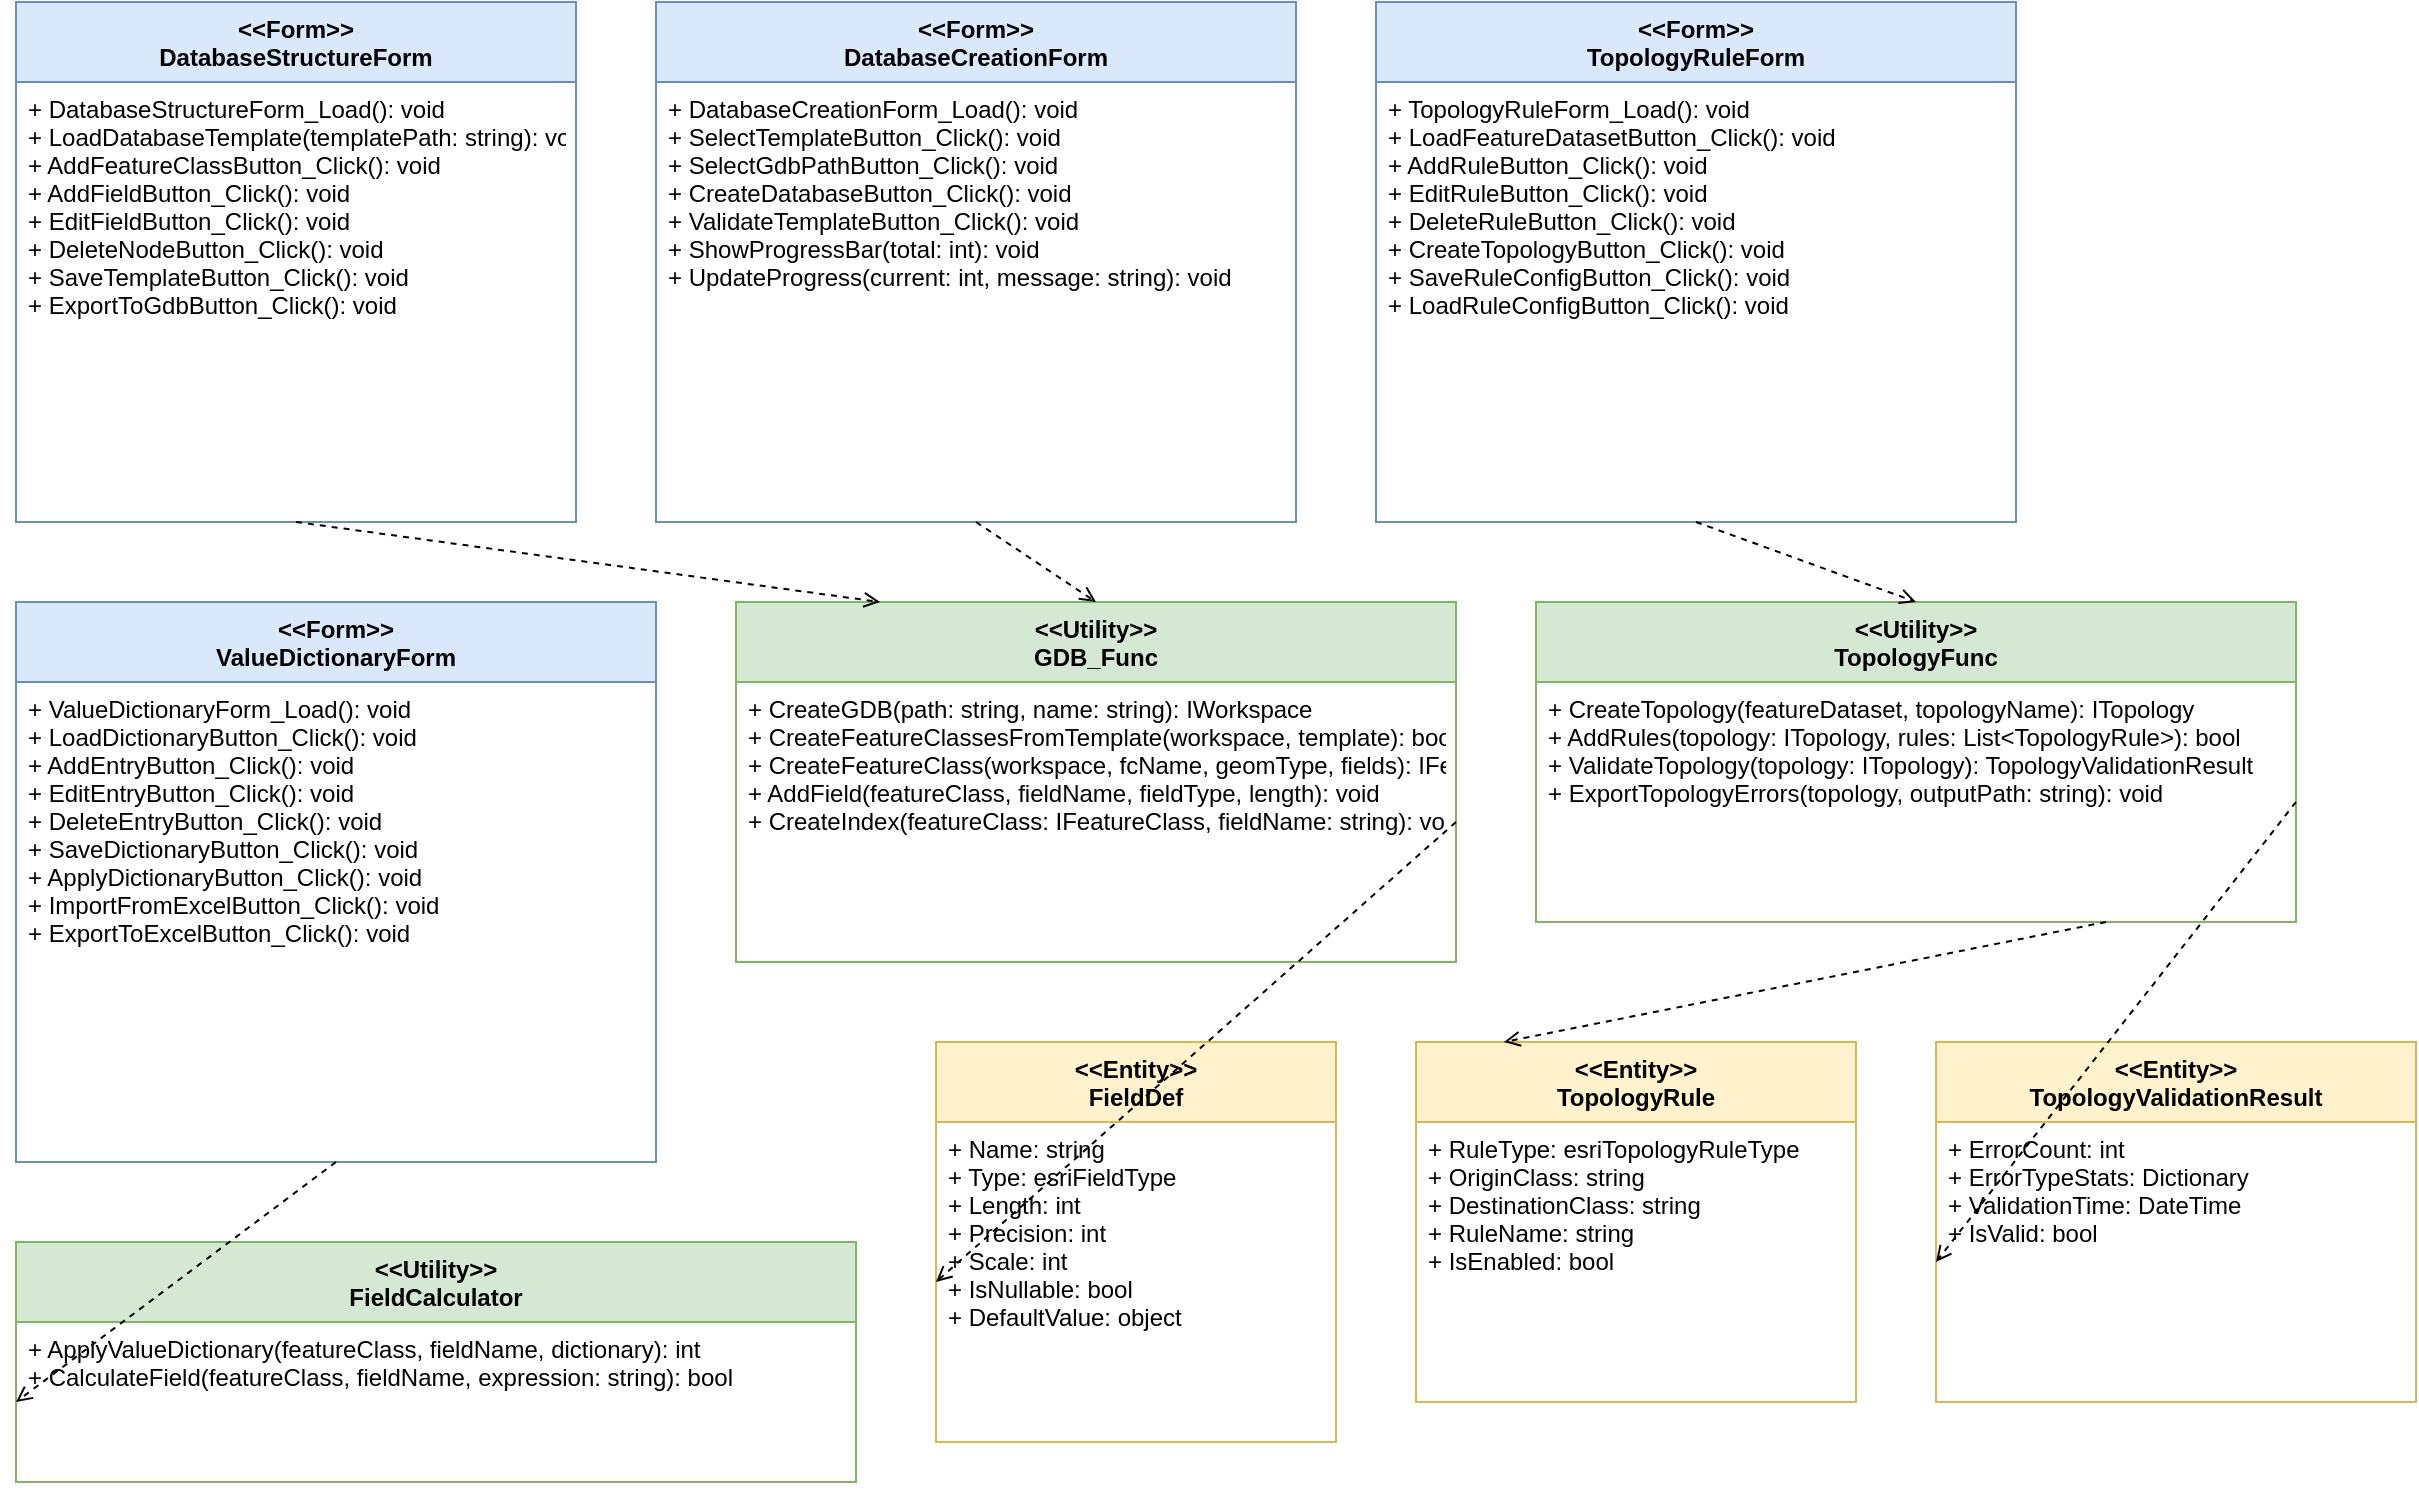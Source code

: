 <mxfile version="22.1.0">
  <diagram name="规则配置模块" id="rule-config-module">
    <mxGraphModel dx="1422" dy="794" grid="1" gridSize="10" guides="1" tooltips="1" connect="1" arrows="1" fold="1" page="1" pageScale="1" pageWidth="1169" pageHeight="827" math="0" shadow="0">
      <root>
        <mxCell id="0" />
        <mxCell id="1" parent="0" />
        
        <!-- DatabaseStructureForm Class -->
        <mxCell id="dbStructForm" value="&lt;&lt;Form&gt;&gt;&#xa;DatabaseStructureForm" style="swimlane;fontStyle=1;align=center;verticalAlign=top;childLayout=stackLayout;horizontal=1;startSize=40;horizontalStack=0;resizeParent=1;resizeParentMax=0;resizeLast=0;collapsible=1;marginBottom=0;fillColor=#dae8fc;strokeColor=#6c8ebf;" vertex="1" parent="1">
          <mxGeometry x="40" y="40" width="280" height="260" as="geometry" />
        </mxCell>
        <mxCell id="dbStructForm-methods" value="+ DatabaseStructureForm_Load(): void&#xa;+ LoadDatabaseTemplate(templatePath: string): void&#xa;+ AddFeatureClassButton_Click(): void&#xa;+ AddFieldButton_Click(): void&#xa;+ EditFieldButton_Click(): void&#xa;+ DeleteNodeButton_Click(): void&#xa;+ SaveTemplateButton_Click(): void&#xa;+ ExportToGdbButton_Click(): void" style="text;strokeColor=none;fillColor=none;align=left;verticalAlign=top;spacingLeft=4;spacingRight=4;overflow=hidden;rotatable=0;points=[[0,0.5],[1,0.5]];portConstraint=eastwest;" vertex="1" parent="dbStructForm">
          <mxGeometry y="40" width="280" height="220" as="geometry" />
        </mxCell>
        
        <!-- DatabaseCreationForm Class -->
        <mxCell id="dbCreateForm" value="&lt;&lt;Form&gt;&gt;&#xa;DatabaseCreationForm" style="swimlane;fontStyle=1;align=center;verticalAlign=top;childLayout=stackLayout;horizontal=1;startSize=40;horizontalStack=0;resizeParent=1;resizeParentMax=0;resizeLast=0;collapsible=1;marginBottom=0;fillColor=#dae8fc;strokeColor=#6c8ebf;" vertex="1" parent="1">
          <mxGeometry x="360" y="40" width="320" height="260" as="geometry" />
        </mxCell>
        <mxCell id="dbCreateForm-methods" value="+ DatabaseCreationForm_Load(): void&#xa;+ SelectTemplateButton_Click(): void&#xa;+ SelectGdbPathButton_Click(): void&#xa;+ CreateDatabaseButton_Click(): void&#xa;+ ValidateTemplateButton_Click(): void&#xa;+ ShowProgressBar(total: int): void&#xa;+ UpdateProgress(current: int, message: string): void" style="text;strokeColor=none;fillColor=none;align=left;verticalAlign=top;spacingLeft=4;spacingRight=4;overflow=hidden;rotatable=0;points=[[0,0.5],[1,0.5]];portConstraint=eastwest;" vertex="1" parent="dbCreateForm">
          <mxGeometry y="40" width="320" height="220" as="geometry" />
        </mxCell>
        
        <!-- TopologyRuleForm Class -->
        <mxCell id="topoForm" value="&lt;&lt;Form&gt;&gt;&#xa;TopologyRuleForm" style="swimlane;fontStyle=1;align=center;verticalAlign=top;childLayout=stackLayout;horizontal=1;startSize=40;horizontalStack=0;resizeParent=1;resizeParentMax=0;resizeLast=0;collapsible=1;marginBottom=0;fillColor=#dae8fc;strokeColor=#6c8ebf;" vertex="1" parent="1">
          <mxGeometry x="720" y="40" width="320" height="260" as="geometry" />
        </mxCell>
        <mxCell id="topoForm-methods" value="+ TopologyRuleForm_Load(): void&#xa;+ LoadFeatureDatasetButton_Click(): void&#xa;+ AddRuleButton_Click(): void&#xa;+ EditRuleButton_Click(): void&#xa;+ DeleteRuleButton_Click(): void&#xa;+ CreateTopologyButton_Click(): void&#xa;+ SaveRuleConfigButton_Click(): void&#xa;+ LoadRuleConfigButton_Click(): void" style="text;strokeColor=none;fillColor=none;align=left;verticalAlign=top;spacingLeft=4;spacingRight=4;overflow=hidden;rotatable=0;points=[[0,0.5],[1,0.5]];portConstraint=eastwest;" vertex="1" parent="topoForm">
          <mxGeometry y="40" width="320" height="220" as="geometry" />
        </mxCell>
        
        <!-- ValueDictionaryForm Class -->
        <mxCell id="dictForm" value="&lt;&lt;Form&gt;&gt;&#xa;ValueDictionaryForm" style="swimlane;fontStyle=1;align=center;verticalAlign=top;childLayout=stackLayout;horizontal=1;startSize=40;horizontalStack=0;resizeParent=1;resizeParentMax=0;resizeLast=0;collapsible=1;marginBottom=0;fillColor=#dae8fc;strokeColor=#6c8ebf;" vertex="1" parent="1">
          <mxGeometry x="40" y="340" width="320" height="280" as="geometry" />
        </mxCell>
        <mxCell id="dictForm-methods" value="+ ValueDictionaryForm_Load(): void&#xa;+ LoadDictionaryButton_Click(): void&#xa;+ AddEntryButton_Click(): void&#xa;+ EditEntryButton_Click(): void&#xa;+ DeleteEntryButton_Click(): void&#xa;+ SaveDictionaryButton_Click(): void&#xa;+ ApplyDictionaryButton_Click(): void&#xa;+ ImportFromExcelButton_Click(): void&#xa;+ ExportToExcelButton_Click(): void" style="text;strokeColor=none;fillColor=none;align=left;verticalAlign=top;spacingLeft=4;spacingRight=4;overflow=hidden;rotatable=0;points=[[0,0.5],[1,0.5]];portConstraint=eastwest;" vertex="1" parent="dictForm">
          <mxGeometry y="40" width="320" height="240" as="geometry" />
        </mxCell>
        
        <!-- GDB_Func Class -->
        <mxCell id="gdbFunc" value="&lt;&lt;Utility&gt;&gt;&#xa;GDB_Func" style="swimlane;fontStyle=1;align=center;verticalAlign=top;childLayout=stackLayout;horizontal=1;startSize=40;horizontalStack=0;resizeParent=1;resizeParentMax=0;resizeLast=0;collapsible=1;marginBottom=0;fillColor=#d5e8d4;strokeColor=#82b366;" vertex="1" parent="1">
          <mxGeometry x="400" y="340" width="360" height="180" as="geometry" />
        </mxCell>
        <mxCell id="gdbFunc-methods" value="+ CreateGDB(path: string, name: string): IWorkspace&#xa;+ CreateFeatureClassesFromTemplate(workspace, template): bool&#xa;+ CreateFeatureClass(workspace, fcName, geomType, fields): IFeatureClass&#xa;+ AddField(featureClass, fieldName, fieldType, length): void&#xa;+ CreateIndex(featureClass: IFeatureClass, fieldName: string): void" style="text;strokeColor=none;fillColor=none;align=left;verticalAlign=top;spacingLeft=4;spacingRight=4;overflow=hidden;rotatable=0;points=[[0,0.5],[1,0.5]];portConstraint=eastwest;" vertex="1" parent="gdbFunc">
          <mxGeometry y="40" width="360" height="140" as="geometry" />
        </mxCell>
        
        <!-- TopologyFunc Class -->
        <mxCell id="topoFunc" value="&lt;&lt;Utility&gt;&gt;&#xa;TopologyFunc" style="swimlane;fontStyle=1;align=center;verticalAlign=top;childLayout=stackLayout;horizontal=1;startSize=40;horizontalStack=0;resizeParent=1;resizeParentMax=0;resizeLast=0;collapsible=1;marginBottom=0;fillColor=#d5e8d4;strokeColor=#82b366;" vertex="1" parent="1">
          <mxGeometry x="800" y="340" width="380" height="160" as="geometry" />
        </mxCell>
        <mxCell id="topoFunc-methods" value="+ CreateTopology(featureDataset, topologyName): ITopology&#xa;+ AddRules(topology: ITopology, rules: List&lt;TopologyRule&gt;): bool&#xa;+ ValidateTopology(topology: ITopology): TopologyValidationResult&#xa;+ ExportTopologyErrors(topology, outputPath: string): void" style="text;strokeColor=none;fillColor=none;align=left;verticalAlign=top;spacingLeft=4;spacingRight=4;overflow=hidden;rotatable=0;points=[[0,0.5],[1,0.5]];portConstraint=eastwest;" vertex="1" parent="topoFunc">
          <mxGeometry y="40" width="380" height="120" as="geometry" />
        </mxCell>
        
        <!-- FieldCalculator Class -->
        <mxCell id="fieldCalc" value="&lt;&lt;Utility&gt;&gt;&#xa;FieldCalculator" style="swimlane;fontStyle=1;align=center;verticalAlign=top;childLayout=stackLayout;horizontal=1;startSize=40;horizontalStack=0;resizeParent=1;resizeParentMax=0;resizeLast=0;collapsible=1;marginBottom=0;fillColor=#d5e8d4;strokeColor=#82b366;" vertex="1" parent="1">
          <mxGeometry x="40" y="660" width="420" height="120" as="geometry" />
        </mxCell>
        <mxCell id="fieldCalc-methods" value="+ ApplyValueDictionary(featureClass, fieldName, dictionary): int&#xa;+ CalculateField(featureClass, fieldName, expression: string): bool" style="text;strokeColor=none;fillColor=none;align=left;verticalAlign=top;spacingLeft=4;spacingRight=4;overflow=hidden;rotatable=0;points=[[0,0.5],[1,0.5]];portConstraint=eastwest;" vertex="1" parent="fieldCalc">
          <mxGeometry y="40" width="420" height="80" as="geometry" />
        </mxCell>
        
        <!-- FieldDef Entity -->
        <mxCell id="fieldDef" value="&lt;&lt;Entity&gt;&gt;&#xa;FieldDef" style="swimlane;fontStyle=1;align=center;verticalAlign=top;childLayout=stackLayout;horizontal=1;startSize=40;horizontalStack=0;resizeParent=1;resizeParentMax=0;resizeLast=0;collapsible=1;marginBottom=0;fillColor=#fff2cc;strokeColor=#d6b656;" vertex="1" parent="1">
          <mxGeometry x="500" y="560" width="200" height="200" as="geometry" />
        </mxCell>
        <mxCell id="fieldDef-attrs" value="+ Name: string&#xa;+ Type: esriFieldType&#xa;+ Length: int&#xa;+ Precision: int&#xa;+ Scale: int&#xa;+ IsNullable: bool&#xa;+ DefaultValue: object" style="text;strokeColor=none;fillColor=none;align=left;verticalAlign=top;spacingLeft=4;spacingRight=4;overflow=hidden;rotatable=0;points=[[0,0.5],[1,0.5]];portConstraint=eastwest;" vertex="1" parent="fieldDef">
          <mxGeometry y="40" width="200" height="160" as="geometry" />
        </mxCell>
        
        <!-- TopologyRule Entity -->
        <mxCell id="topoRule" value="&lt;&lt;Entity&gt;&gt;&#xa;TopologyRule" style="swimlane;fontStyle=1;align=center;verticalAlign=top;childLayout=stackLayout;horizontal=1;startSize=40;horizontalStack=0;resizeParent=1;resizeParentMax=0;resizeLast=0;collapsible=1;marginBottom=0;fillColor=#fff2cc;strokeColor=#d6b656;" vertex="1" parent="1">
          <mxGeometry x="740" y="560" width="220" height="180" as="geometry" />
        </mxCell>
        <mxCell id="topoRule-attrs" value="+ RuleType: esriTopologyRuleType&#xa;+ OriginClass: string&#xa;+ DestinationClass: string&#xa;+ RuleName: string&#xa;+ IsEnabled: bool" style="text;strokeColor=none;fillColor=none;align=left;verticalAlign=top;spacingLeft=4;spacingRight=4;overflow=hidden;rotatable=0;points=[[0,0.5],[1,0.5]];portConstraint=eastwest;" vertex="1" parent="topoRule">
          <mxGeometry y="40" width="220" height="140" as="geometry" />
        </mxCell>
        
        <!-- TopologyValidationResult Entity -->
        <mxCell id="topoResult" value="&lt;&lt;Entity&gt;&gt;&#xa;TopologyValidationResult" style="swimlane;fontStyle=1;align=center;verticalAlign=top;childLayout=stackLayout;horizontal=1;startSize=40;horizontalStack=0;resizeParent=1;resizeParentMax=0;resizeLast=0;collapsible=1;marginBottom=0;fillColor=#fff2cc;strokeColor=#d6b656;" vertex="1" parent="1">
          <mxGeometry x="1000" y="560" width="240" height="180" as="geometry" />
        </mxCell>
        <mxCell id="topoResult-attrs" value="+ ErrorCount: int&#xa;+ ErrorTypeStats: Dictionary&#xa;+ ValidationTime: DateTime&#xa;+ IsValid: bool" style="text;strokeColor=none;fillColor=none;align=left;verticalAlign=top;spacingLeft=4;spacingRight=4;overflow=hidden;rotatable=0;points=[[0,0.5],[1,0.5]];portConstraint=eastwest;" vertex="1" parent="topoResult">
          <mxGeometry y="40" width="240" height="140" as="geometry" />
        </mxCell>
        
        <!-- Relationships -->
        <mxCell id="rel1" value="" style="endArrow=open;endFill=0;dashed=1;html=1;exitX=0.5;exitY=1;exitDx=0;exitDy=0;entryX=0.2;entryY=0;entryDx=0;entryDy=0;" edge="1" parent="1" source="dbStructForm" target="gdbFunc">
          <mxGeometry width="50" height="50" relative="1" as="geometry">
            <mxPoint x="400" y="400" as="sourcePoint" />
            <mxPoint x="450" y="350" as="targetPoint" />
          </mxGeometry>
        </mxCell>
        <mxCell id="rel2" value="" style="endArrow=open;endFill=0;dashed=1;html=1;exitX=0.5;exitY=1;exitDx=0;exitDy=0;entryX=0.5;entryY=0;entryDx=0;entryDy=0;" edge="1" parent="1" source="dbCreateForm" target="gdbFunc">
          <mxGeometry width="50" height="50" relative="1" as="geometry">
            <mxPoint x="400" y="400" as="sourcePoint" />
            <mxPoint x="450" y="350" as="targetPoint" />
          </mxGeometry>
        </mxCell>
        <mxCell id="rel3" value="" style="endArrow=open;endFill=0;dashed=1;html=1;exitX=0.5;exitY=1;exitDx=0;exitDy=0;entryX=0.5;entryY=0;entryDx=0;entryDy=0;" edge="1" parent="1" source="topoForm" target="topoFunc">
          <mxGeometry width="50" height="50" relative="1" as="geometry">
            <mxPoint x="400" y="400" as="sourcePoint" />
            <mxPoint x="450" y="350" as="targetPoint" />
          </mxGeometry>
        </mxCell>
        <mxCell id="rel4" value="" style="endArrow=open;endFill=0;dashed=1;html=1;exitX=0.5;exitY=1;exitDx=0;exitDy=0;entryX=0;entryY=0.5;entryDx=0;entryDy=0;" edge="1" parent="1" source="dictForm" target="fieldCalc-methods">
          <mxGeometry width="50" height="50" relative="1" as="geometry">
            <mxPoint x="400" y="600" as="sourcePoint" />
            <mxPoint x="450" y="550" as="targetPoint" />
          </mxGeometry>
        </mxCell>
        <mxCell id="rel5" value="" style="endArrow=open;endFill=0;dashed=1;html=1;exitX=1;exitY=0.5;exitDx=0;exitDy=0;entryX=0;entryY=0.5;entryDx=0;entryDy=0;" edge="1" parent="1" source="gdbFunc-methods" target="fieldDef-attrs">
          <mxGeometry width="50" height="50" relative="1" as="geometry">
            <mxPoint x="400" y="500" as="sourcePoint" />
            <mxPoint x="450" y="450" as="targetPoint" />
          </mxGeometry>
        </mxCell>
        <mxCell id="rel6" value="" style="endArrow=open;endFill=0;dashed=1;html=1;exitX=0.75;exitY=1;exitDx=0;exitDy=0;entryX=0.2;entryY=0;entryDx=0;entryDy=0;" edge="1" parent="1" source="topoFunc" target="topoRule">
          <mxGeometry width="50" height="50" relative="1" as="geometry">
            <mxPoint x="400" y="500" as="sourcePoint" />
            <mxPoint x="450" y="450" as="targetPoint" />
          </mxGeometry>
        </mxCell>
        <mxCell id="rel7" value="" style="endArrow=open;endFill=0;dashed=1;html=1;exitX=1;exitY=0.5;exitDx=0;exitDy=0;entryX=0;entryY=0.5;entryDx=0;entryDy=0;" edge="1" parent="1" source="topoFunc-methods" target="topoResult-attrs">
          <mxGeometry width="50" height="50" relative="1" as="geometry">
            <mxPoint x="400" y="500" as="sourcePoint" />
            <mxPoint x="450" y="450" as="targetPoint" />
          </mxGeometry>
        </mxCell>
        
      </root>
    </mxGraphModel>
  </diagram>
</mxfile>
